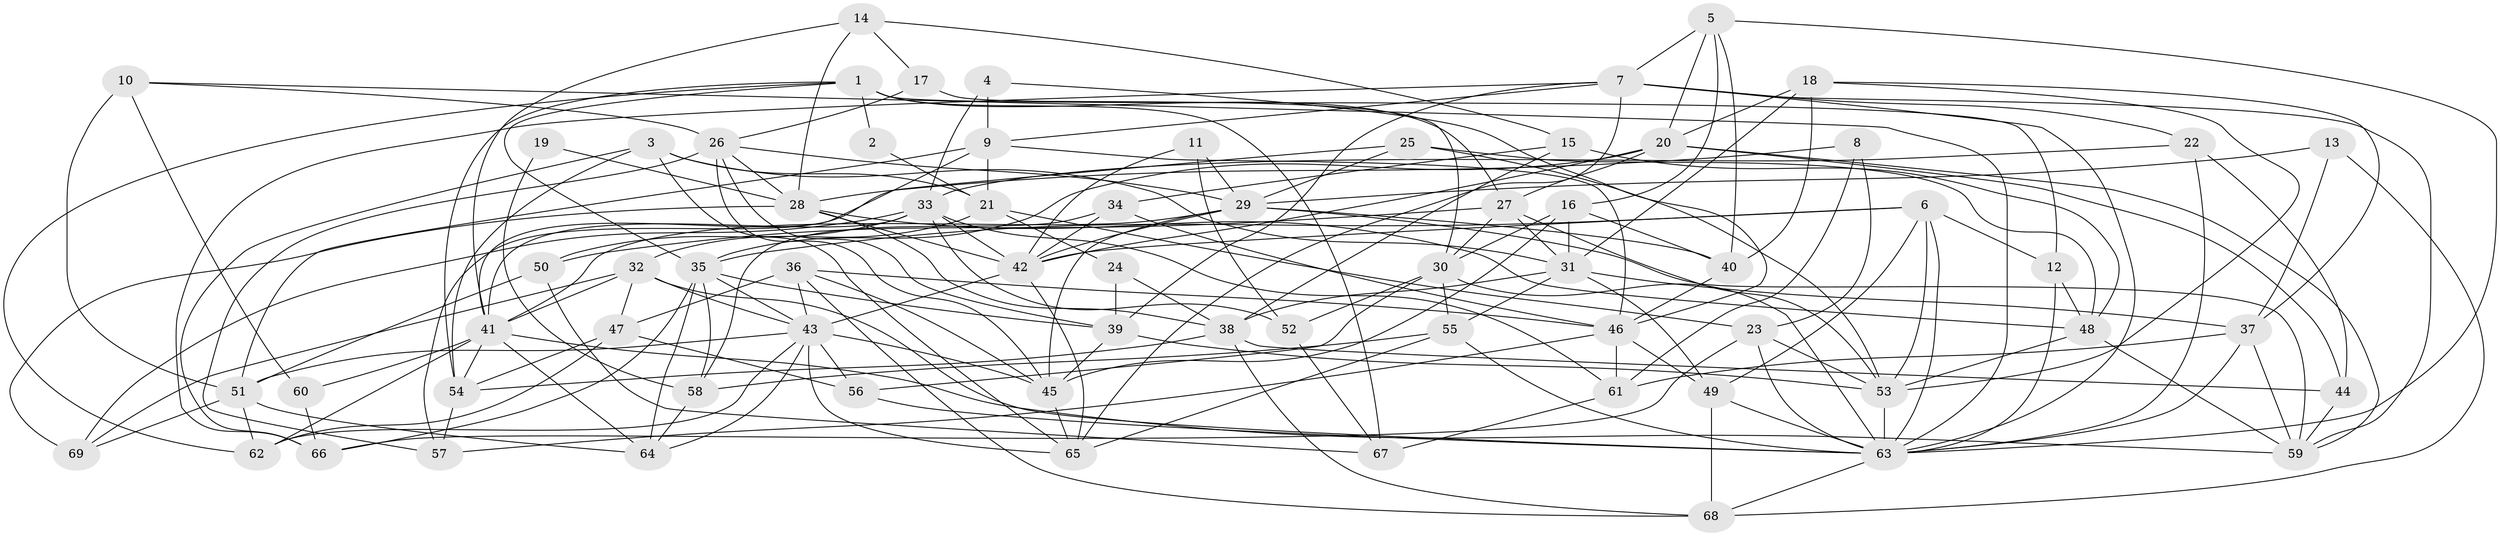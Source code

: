 // original degree distribution, {3: 0.2608695652173913, 4: 0.2753623188405797, 5: 0.2391304347826087, 7: 0.036231884057971016, 8: 0.014492753623188406, 2: 0.12318840579710146, 6: 0.050724637681159424}
// Generated by graph-tools (version 1.1) at 2025/50/03/09/25 03:50:14]
// undirected, 69 vertices, 193 edges
graph export_dot {
graph [start="1"]
  node [color=gray90,style=filled];
  1;
  2;
  3;
  4;
  5;
  6;
  7;
  8;
  9;
  10;
  11;
  12;
  13;
  14;
  15;
  16;
  17;
  18;
  19;
  20;
  21;
  22;
  23;
  24;
  25;
  26;
  27;
  28;
  29;
  30;
  31;
  32;
  33;
  34;
  35;
  36;
  37;
  38;
  39;
  40;
  41;
  42;
  43;
  44;
  45;
  46;
  47;
  48;
  49;
  50;
  51;
  52;
  53;
  54;
  55;
  56;
  57;
  58;
  59;
  60;
  61;
  62;
  63;
  64;
  65;
  66;
  67;
  68;
  69;
  1 -- 2 [weight=1.0];
  1 -- 12 [weight=1.0];
  1 -- 27 [weight=1.0];
  1 -- 35 [weight=1.0];
  1 -- 54 [weight=1.0];
  1 -- 62 [weight=1.0];
  1 -- 67 [weight=1.0];
  2 -- 21 [weight=1.0];
  3 -- 21 [weight=1.0];
  3 -- 31 [weight=1.0];
  3 -- 54 [weight=1.0];
  3 -- 65 [weight=1.0];
  3 -- 66 [weight=1.0];
  4 -- 9 [weight=1.0];
  4 -- 33 [weight=1.0];
  4 -- 46 [weight=1.0];
  5 -- 7 [weight=1.0];
  5 -- 16 [weight=1.0];
  5 -- 20 [weight=1.0];
  5 -- 40 [weight=1.0];
  5 -- 63 [weight=1.0];
  6 -- 12 [weight=1.0];
  6 -- 35 [weight=1.0];
  6 -- 42 [weight=1.0];
  6 -- 49 [weight=1.0];
  6 -- 53 [weight=1.0];
  6 -- 63 [weight=1.0];
  7 -- 9 [weight=1.0];
  7 -- 22 [weight=1.0];
  7 -- 39 [weight=1.0];
  7 -- 59 [weight=1.0];
  7 -- 63 [weight=1.0];
  7 -- 65 [weight=1.0];
  7 -- 66 [weight=1.0];
  8 -- 23 [weight=1.0];
  8 -- 28 [weight=1.0];
  8 -- 61 [weight=1.0];
  9 -- 21 [weight=1.0];
  9 -- 41 [weight=1.0];
  9 -- 46 [weight=1.0];
  9 -- 51 [weight=1.0];
  10 -- 26 [weight=1.0];
  10 -- 51 [weight=1.0];
  10 -- 60 [weight=1.0];
  10 -- 63 [weight=1.0];
  11 -- 29 [weight=1.0];
  11 -- 42 [weight=1.0];
  11 -- 52 [weight=1.0];
  12 -- 48 [weight=1.0];
  12 -- 63 [weight=2.0];
  13 -- 29 [weight=1.0];
  13 -- 37 [weight=1.0];
  13 -- 68 [weight=1.0];
  14 -- 15 [weight=1.0];
  14 -- 17 [weight=1.0];
  14 -- 28 [weight=1.0];
  14 -- 41 [weight=1.0];
  15 -- 34 [weight=1.0];
  15 -- 38 [weight=1.0];
  15 -- 48 [weight=1.0];
  16 -- 30 [weight=1.0];
  16 -- 31 [weight=1.0];
  16 -- 40 [weight=1.0];
  16 -- 45 [weight=1.0];
  17 -- 26 [weight=1.0];
  17 -- 30 [weight=1.0];
  18 -- 20 [weight=1.0];
  18 -- 31 [weight=1.0];
  18 -- 37 [weight=1.0];
  18 -- 40 [weight=1.0];
  18 -- 53 [weight=1.0];
  19 -- 28 [weight=1.0];
  19 -- 58 [weight=1.0];
  20 -- 27 [weight=1.0];
  20 -- 35 [weight=1.0];
  20 -- 42 [weight=1.0];
  20 -- 44 [weight=1.0];
  20 -- 59 [weight=1.0];
  21 -- 23 [weight=1.0];
  21 -- 24 [weight=1.0];
  21 -- 32 [weight=1.0];
  22 -- 33 [weight=1.0];
  22 -- 44 [weight=1.0];
  22 -- 63 [weight=1.0];
  23 -- 53 [weight=1.0];
  23 -- 63 [weight=2.0];
  23 -- 66 [weight=1.0];
  24 -- 38 [weight=1.0];
  24 -- 39 [weight=1.0];
  25 -- 29 [weight=1.0];
  25 -- 48 [weight=1.0];
  25 -- 53 [weight=1.0];
  25 -- 57 [weight=1.0];
  26 -- 28 [weight=1.0];
  26 -- 29 [weight=1.0];
  26 -- 39 [weight=1.0];
  26 -- 45 [weight=1.0];
  26 -- 57 [weight=1.0];
  27 -- 30 [weight=1.0];
  27 -- 31 [weight=1.0];
  27 -- 50 [weight=1.0];
  27 -- 53 [weight=1.0];
  28 -- 38 [weight=1.0];
  28 -- 42 [weight=1.0];
  28 -- 48 [weight=1.0];
  28 -- 69 [weight=1.0];
  29 -- 40 [weight=1.0];
  29 -- 41 [weight=1.0];
  29 -- 42 [weight=1.0];
  29 -- 45 [weight=1.0];
  29 -- 59 [weight=1.0];
  30 -- 52 [weight=1.0];
  30 -- 55 [weight=1.0];
  30 -- 56 [weight=1.0];
  30 -- 63 [weight=1.0];
  31 -- 37 [weight=1.0];
  31 -- 38 [weight=1.0];
  31 -- 49 [weight=1.0];
  31 -- 55 [weight=1.0];
  32 -- 41 [weight=1.0];
  32 -- 43 [weight=1.0];
  32 -- 47 [weight=1.0];
  32 -- 63 [weight=1.0];
  32 -- 69 [weight=1.0];
  33 -- 41 [weight=1.0];
  33 -- 42 [weight=1.0];
  33 -- 50 [weight=1.0];
  33 -- 52 [weight=1.0];
  33 -- 61 [weight=1.0];
  33 -- 69 [weight=1.0];
  34 -- 42 [weight=1.0];
  34 -- 46 [weight=1.0];
  34 -- 58 [weight=1.0];
  35 -- 39 [weight=1.0];
  35 -- 43 [weight=1.0];
  35 -- 58 [weight=1.0];
  35 -- 64 [weight=2.0];
  35 -- 66 [weight=1.0];
  36 -- 43 [weight=1.0];
  36 -- 45 [weight=1.0];
  36 -- 46 [weight=1.0];
  36 -- 47 [weight=1.0];
  36 -- 68 [weight=1.0];
  37 -- 59 [weight=1.0];
  37 -- 61 [weight=1.0];
  37 -- 63 [weight=1.0];
  38 -- 44 [weight=1.0];
  38 -- 54 [weight=1.0];
  38 -- 68 [weight=1.0];
  39 -- 45 [weight=1.0];
  39 -- 53 [weight=1.0];
  40 -- 46 [weight=1.0];
  41 -- 54 [weight=1.0];
  41 -- 59 [weight=1.0];
  41 -- 60 [weight=1.0];
  41 -- 62 [weight=1.0];
  41 -- 64 [weight=1.0];
  42 -- 43 [weight=1.0];
  42 -- 65 [weight=1.0];
  43 -- 45 [weight=1.0];
  43 -- 51 [weight=1.0];
  43 -- 56 [weight=1.0];
  43 -- 62 [weight=1.0];
  43 -- 64 [weight=1.0];
  43 -- 65 [weight=1.0];
  44 -- 59 [weight=1.0];
  45 -- 65 [weight=1.0];
  46 -- 49 [weight=1.0];
  46 -- 57 [weight=1.0];
  46 -- 61 [weight=1.0];
  47 -- 54 [weight=1.0];
  47 -- 56 [weight=1.0];
  47 -- 62 [weight=1.0];
  48 -- 53 [weight=1.0];
  48 -- 59 [weight=1.0];
  49 -- 63 [weight=1.0];
  49 -- 68 [weight=1.0];
  50 -- 51 [weight=1.0];
  50 -- 67 [weight=1.0];
  51 -- 62 [weight=1.0];
  51 -- 64 [weight=1.0];
  51 -- 69 [weight=1.0];
  52 -- 67 [weight=1.0];
  53 -- 63 [weight=2.0];
  54 -- 57 [weight=1.0];
  55 -- 58 [weight=1.0];
  55 -- 63 [weight=1.0];
  55 -- 65 [weight=1.0];
  56 -- 63 [weight=2.0];
  58 -- 64 [weight=1.0];
  60 -- 66 [weight=1.0];
  61 -- 67 [weight=1.0];
  63 -- 68 [weight=1.0];
}
